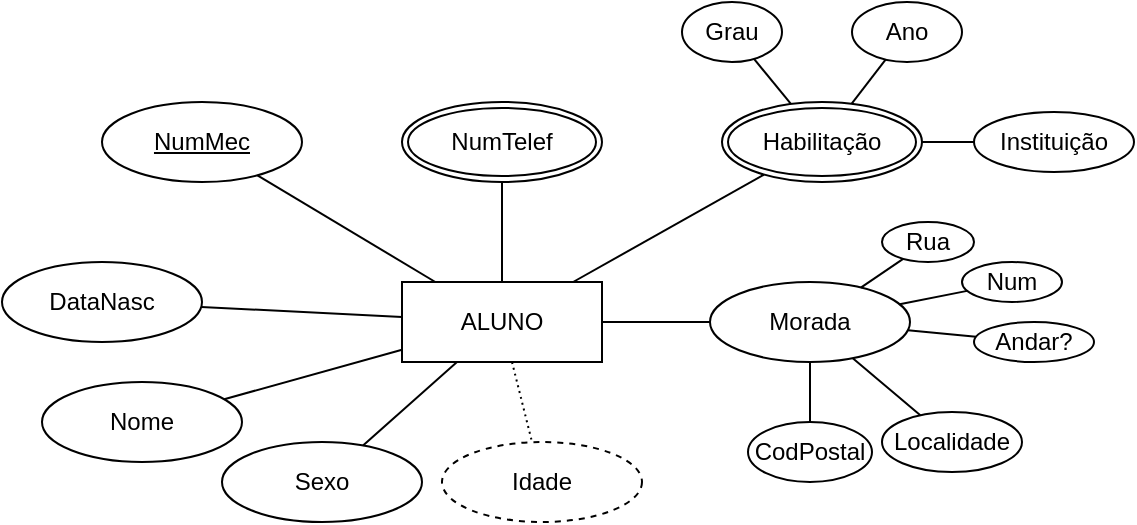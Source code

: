 <mxfile version="24.7.14">
  <diagram name="Página-1" id="6IiflMp-nN5JMO0304UB">
    <mxGraphModel dx="761" dy="517" grid="1" gridSize="10" guides="1" tooltips="1" connect="1" arrows="1" fold="1" page="1" pageScale="1" pageWidth="827" pageHeight="1169" math="0" shadow="0">
      <root>
        <mxCell id="0" />
        <mxCell id="1" parent="0" />
        <mxCell id="7PINaodsBSt505YF2r87-1" value="ALUNO" style="whiteSpace=wrap;html=1;align=center;" vertex="1" parent="1">
          <mxGeometry x="260" y="210" width="100" height="40" as="geometry" />
        </mxCell>
        <mxCell id="7PINaodsBSt505YF2r87-2" value="Nome" style="ellipse;whiteSpace=wrap;html=1;align=center;" vertex="1" parent="1">
          <mxGeometry x="80" y="260" width="100" height="40" as="geometry" />
        </mxCell>
        <mxCell id="7PINaodsBSt505YF2r87-3" value="Sexo" style="ellipse;whiteSpace=wrap;html=1;align=center;" vertex="1" parent="1">
          <mxGeometry x="170" y="290" width="100" height="40" as="geometry" />
        </mxCell>
        <mxCell id="7PINaodsBSt505YF2r87-4" value="DataNasc" style="ellipse;whiteSpace=wrap;html=1;align=center;" vertex="1" parent="1">
          <mxGeometry x="60" y="200" width="100" height="40" as="geometry" />
        </mxCell>
        <mxCell id="7PINaodsBSt505YF2r87-5" value="NumMec" style="ellipse;whiteSpace=wrap;html=1;align=center;fontStyle=4;" vertex="1" parent="1">
          <mxGeometry x="110" y="120" width="100" height="40" as="geometry" />
        </mxCell>
        <mxCell id="7PINaodsBSt505YF2r87-6" value="" style="endArrow=none;html=1;rounded=0;" edge="1" parent="1" source="7PINaodsBSt505YF2r87-2" target="7PINaodsBSt505YF2r87-1">
          <mxGeometry relative="1" as="geometry">
            <mxPoint x="290" y="390" as="sourcePoint" />
            <mxPoint x="450" y="390" as="targetPoint" />
          </mxGeometry>
        </mxCell>
        <mxCell id="7PINaodsBSt505YF2r87-7" value="" style="endArrow=none;html=1;rounded=0;" edge="1" parent="1" source="7PINaodsBSt505YF2r87-1" target="7PINaodsBSt505YF2r87-3">
          <mxGeometry relative="1" as="geometry">
            <mxPoint x="290" y="390" as="sourcePoint" />
            <mxPoint x="450" y="390" as="targetPoint" />
          </mxGeometry>
        </mxCell>
        <mxCell id="7PINaodsBSt505YF2r87-8" value="" style="endArrow=none;html=1;rounded=0;" edge="1" parent="1" source="7PINaodsBSt505YF2r87-1" target="7PINaodsBSt505YF2r87-4">
          <mxGeometry relative="1" as="geometry">
            <mxPoint x="290" y="390" as="sourcePoint" />
            <mxPoint x="130.0" y="260" as="targetPoint" />
          </mxGeometry>
        </mxCell>
        <mxCell id="7PINaodsBSt505YF2r87-9" value="" style="endArrow=none;html=1;rounded=0;" edge="1" parent="1" source="7PINaodsBSt505YF2r87-1" target="7PINaodsBSt505YF2r87-5">
          <mxGeometry relative="1" as="geometry">
            <mxPoint x="290" y="390" as="sourcePoint" />
            <mxPoint x="450" y="390" as="targetPoint" />
          </mxGeometry>
        </mxCell>
        <mxCell id="7PINaodsBSt505YF2r87-11" value="Idade" style="ellipse;whiteSpace=wrap;html=1;align=center;dashed=1;" vertex="1" parent="1">
          <mxGeometry x="280" y="290" width="100" height="40" as="geometry" />
        </mxCell>
        <mxCell id="7PINaodsBSt505YF2r87-12" value="" style="endArrow=none;html=1;rounded=0;dashed=1;dashPattern=1 2;" edge="1" parent="1" source="7PINaodsBSt505YF2r87-1" target="7PINaodsBSt505YF2r87-11">
          <mxGeometry relative="1" as="geometry">
            <mxPoint x="290" y="390" as="sourcePoint" />
            <mxPoint x="450" y="390" as="targetPoint" />
          </mxGeometry>
        </mxCell>
        <mxCell id="7PINaodsBSt505YF2r87-14" value="NumTelef" style="ellipse;shape=doubleEllipse;margin=3;whiteSpace=wrap;html=1;align=center;" vertex="1" parent="1">
          <mxGeometry x="260" y="120" width="100" height="40" as="geometry" />
        </mxCell>
        <mxCell id="7PINaodsBSt505YF2r87-15" value="Habilitação" style="ellipse;shape=doubleEllipse;margin=3;whiteSpace=wrap;html=1;align=center;" vertex="1" parent="1">
          <mxGeometry x="420" y="120" width="100" height="40" as="geometry" />
        </mxCell>
        <mxCell id="7PINaodsBSt505YF2r87-16" value="" style="endArrow=none;html=1;rounded=0;" edge="1" parent="1" source="7PINaodsBSt505YF2r87-14" target="7PINaodsBSt505YF2r87-1">
          <mxGeometry relative="1" as="geometry">
            <mxPoint x="310" y="300" as="sourcePoint" />
            <mxPoint x="470" y="300" as="targetPoint" />
          </mxGeometry>
        </mxCell>
        <mxCell id="7PINaodsBSt505YF2r87-17" value="" style="endArrow=none;html=1;rounded=0;" edge="1" parent="1" source="7PINaodsBSt505YF2r87-1" target="7PINaodsBSt505YF2r87-15">
          <mxGeometry relative="1" as="geometry">
            <mxPoint x="310" y="300" as="sourcePoint" />
            <mxPoint x="470" y="300" as="targetPoint" />
          </mxGeometry>
        </mxCell>
        <mxCell id="7PINaodsBSt505YF2r87-18" value="Morada" style="ellipse;whiteSpace=wrap;html=1;align=center;" vertex="1" parent="1">
          <mxGeometry x="414" y="210" width="100" height="40" as="geometry" />
        </mxCell>
        <mxCell id="7PINaodsBSt505YF2r87-19" value="" style="endArrow=none;html=1;rounded=0;" edge="1" parent="1" source="7PINaodsBSt505YF2r87-1" target="7PINaodsBSt505YF2r87-18">
          <mxGeometry relative="1" as="geometry">
            <mxPoint x="310" y="300" as="sourcePoint" />
            <mxPoint x="470" y="300" as="targetPoint" />
          </mxGeometry>
        </mxCell>
        <mxCell id="7PINaodsBSt505YF2r87-20" value="CodPostal" style="ellipse;whiteSpace=wrap;html=1;align=center;" vertex="1" parent="1">
          <mxGeometry x="433" y="280" width="62" height="30" as="geometry" />
        </mxCell>
        <mxCell id="7PINaodsBSt505YF2r87-21" value="" style="endArrow=none;html=1;rounded=0;" edge="1" parent="1" source="7PINaodsBSt505YF2r87-18" target="7PINaodsBSt505YF2r87-20">
          <mxGeometry relative="1" as="geometry">
            <mxPoint x="310" y="300" as="sourcePoint" />
            <mxPoint x="470" y="300" as="targetPoint" />
          </mxGeometry>
        </mxCell>
        <mxCell id="7PINaodsBSt505YF2r87-22" value="Localidade" style="ellipse;whiteSpace=wrap;html=1;align=center;" vertex="1" parent="1">
          <mxGeometry x="500" y="275" width="70" height="30" as="geometry" />
        </mxCell>
        <mxCell id="7PINaodsBSt505YF2r87-23" value="" style="endArrow=none;html=1;rounded=0;" edge="1" parent="1" source="7PINaodsBSt505YF2r87-18" target="7PINaodsBSt505YF2r87-22">
          <mxGeometry relative="1" as="geometry">
            <mxPoint x="310" y="300" as="sourcePoint" />
            <mxPoint x="470" y="300" as="targetPoint" />
          </mxGeometry>
        </mxCell>
        <mxCell id="7PINaodsBSt505YF2r87-24" value="Andar?" style="ellipse;whiteSpace=wrap;html=1;align=center;" vertex="1" parent="1">
          <mxGeometry x="546" y="230" width="60" height="20" as="geometry" />
        </mxCell>
        <mxCell id="7PINaodsBSt505YF2r87-25" value="" style="endArrow=none;html=1;rounded=0;" edge="1" parent="1" source="7PINaodsBSt505YF2r87-18" target="7PINaodsBSt505YF2r87-24">
          <mxGeometry relative="1" as="geometry">
            <mxPoint x="310" y="300" as="sourcePoint" />
            <mxPoint x="470" y="300" as="targetPoint" />
          </mxGeometry>
        </mxCell>
        <mxCell id="7PINaodsBSt505YF2r87-26" value="Num" style="ellipse;whiteSpace=wrap;html=1;align=center;" vertex="1" parent="1">
          <mxGeometry x="540" y="200" width="50" height="20" as="geometry" />
        </mxCell>
        <mxCell id="7PINaodsBSt505YF2r87-27" value="" style="endArrow=none;html=1;rounded=0;" edge="1" parent="1" source="7PINaodsBSt505YF2r87-18" target="7PINaodsBSt505YF2r87-26">
          <mxGeometry relative="1" as="geometry">
            <mxPoint x="310" y="300" as="sourcePoint" />
            <mxPoint x="470" y="300" as="targetPoint" />
          </mxGeometry>
        </mxCell>
        <mxCell id="7PINaodsBSt505YF2r87-28" value="Rua" style="ellipse;whiteSpace=wrap;html=1;align=center;" vertex="1" parent="1">
          <mxGeometry x="500" y="180" width="46" height="20" as="geometry" />
        </mxCell>
        <mxCell id="7PINaodsBSt505YF2r87-29" value="" style="endArrow=none;html=1;rounded=0;" edge="1" parent="1" source="7PINaodsBSt505YF2r87-18" target="7PINaodsBSt505YF2r87-28">
          <mxGeometry relative="1" as="geometry">
            <mxPoint x="310" y="300" as="sourcePoint" />
            <mxPoint x="470" y="300" as="targetPoint" />
          </mxGeometry>
        </mxCell>
        <mxCell id="7PINaodsBSt505YF2r87-30" value="Grau" style="ellipse;whiteSpace=wrap;html=1;align=center;" vertex="1" parent="1">
          <mxGeometry x="400" y="70" width="50" height="30" as="geometry" />
        </mxCell>
        <mxCell id="7PINaodsBSt505YF2r87-31" value="" style="endArrow=none;html=1;rounded=0;" edge="1" parent="1" source="7PINaodsBSt505YF2r87-30" target="7PINaodsBSt505YF2r87-15">
          <mxGeometry relative="1" as="geometry">
            <mxPoint x="310" y="300" as="sourcePoint" />
            <mxPoint x="470" y="300" as="targetPoint" />
          </mxGeometry>
        </mxCell>
        <mxCell id="7PINaodsBSt505YF2r87-32" value="Ano" style="ellipse;whiteSpace=wrap;html=1;align=center;" vertex="1" parent="1">
          <mxGeometry x="485" y="70" width="55" height="30" as="geometry" />
        </mxCell>
        <mxCell id="7PINaodsBSt505YF2r87-33" value="" style="endArrow=none;html=1;rounded=0;" edge="1" parent="1" source="7PINaodsBSt505YF2r87-32" target="7PINaodsBSt505YF2r87-15">
          <mxGeometry relative="1" as="geometry">
            <mxPoint x="310" y="300" as="sourcePoint" />
            <mxPoint x="470" y="300" as="targetPoint" />
          </mxGeometry>
        </mxCell>
        <mxCell id="7PINaodsBSt505YF2r87-34" value="Instituição" style="ellipse;whiteSpace=wrap;html=1;align=center;" vertex="1" parent="1">
          <mxGeometry x="546" y="125" width="80" height="30" as="geometry" />
        </mxCell>
        <mxCell id="7PINaodsBSt505YF2r87-35" value="" style="endArrow=none;html=1;rounded=0;" edge="1" parent="1" source="7PINaodsBSt505YF2r87-15" target="7PINaodsBSt505YF2r87-34">
          <mxGeometry relative="1" as="geometry">
            <mxPoint x="310" y="300" as="sourcePoint" />
            <mxPoint x="470" y="300" as="targetPoint" />
          </mxGeometry>
        </mxCell>
      </root>
    </mxGraphModel>
  </diagram>
</mxfile>
